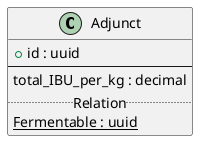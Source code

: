 @startuml

class "Adjunct" as Adjunct {
    + id : uuid
    --
    total_IBU_per_kg : decimal
    ..Relation..
    {static} Fermentable : uuid
}


@enduml
